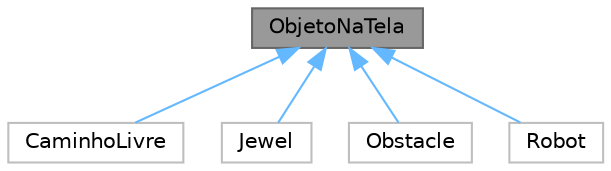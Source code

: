 digraph "ObjetoNaTela"
{
 // LATEX_PDF_SIZE
  bgcolor="transparent";
  edge [fontname=Helvetica,fontsize=10,labelfontname=Helvetica,labelfontsize=10];
  node [fontname=Helvetica,fontsize=10,shape=box,height=0.2,width=0.4];
  Node1 [label="ObjetoNaTela",height=0.2,width=0.4,color="gray40", fillcolor="grey60", style="filled", fontcolor="black",tooltip="Class  ObjetoNaTela é um classe abstrata que armazena as informações comuns a todos os elementos que ..."];
  Node1 -> Node2 [dir="back",color="steelblue1",style="solid"];
  Node2 [label="CaminhoLivre",height=0.2,width=0.4,color="grey75", fillcolor="white", style="filled",URL="$class_caminho_livre.html",tooltip=" "];
  Node1 -> Node3 [dir="back",color="steelblue1",style="solid"];
  Node3 [label="Jewel",height=0.2,width=0.4,color="grey75", fillcolor="white", style="filled",URL="$class_jewel.html",tooltip=" "];
  Node1 -> Node4 [dir="back",color="steelblue1",style="solid"];
  Node4 [label="Obstacle",height=0.2,width=0.4,color="grey75", fillcolor="white", style="filled",URL="$class_obstacle.html",tooltip=" "];
  Node1 -> Node5 [dir="back",color="steelblue1",style="solid"];
  Node5 [label="Robot",height=0.2,width=0.4,color="grey75", fillcolor="white", style="filled",URL="$class_robot.html",tooltip=" "];
}
